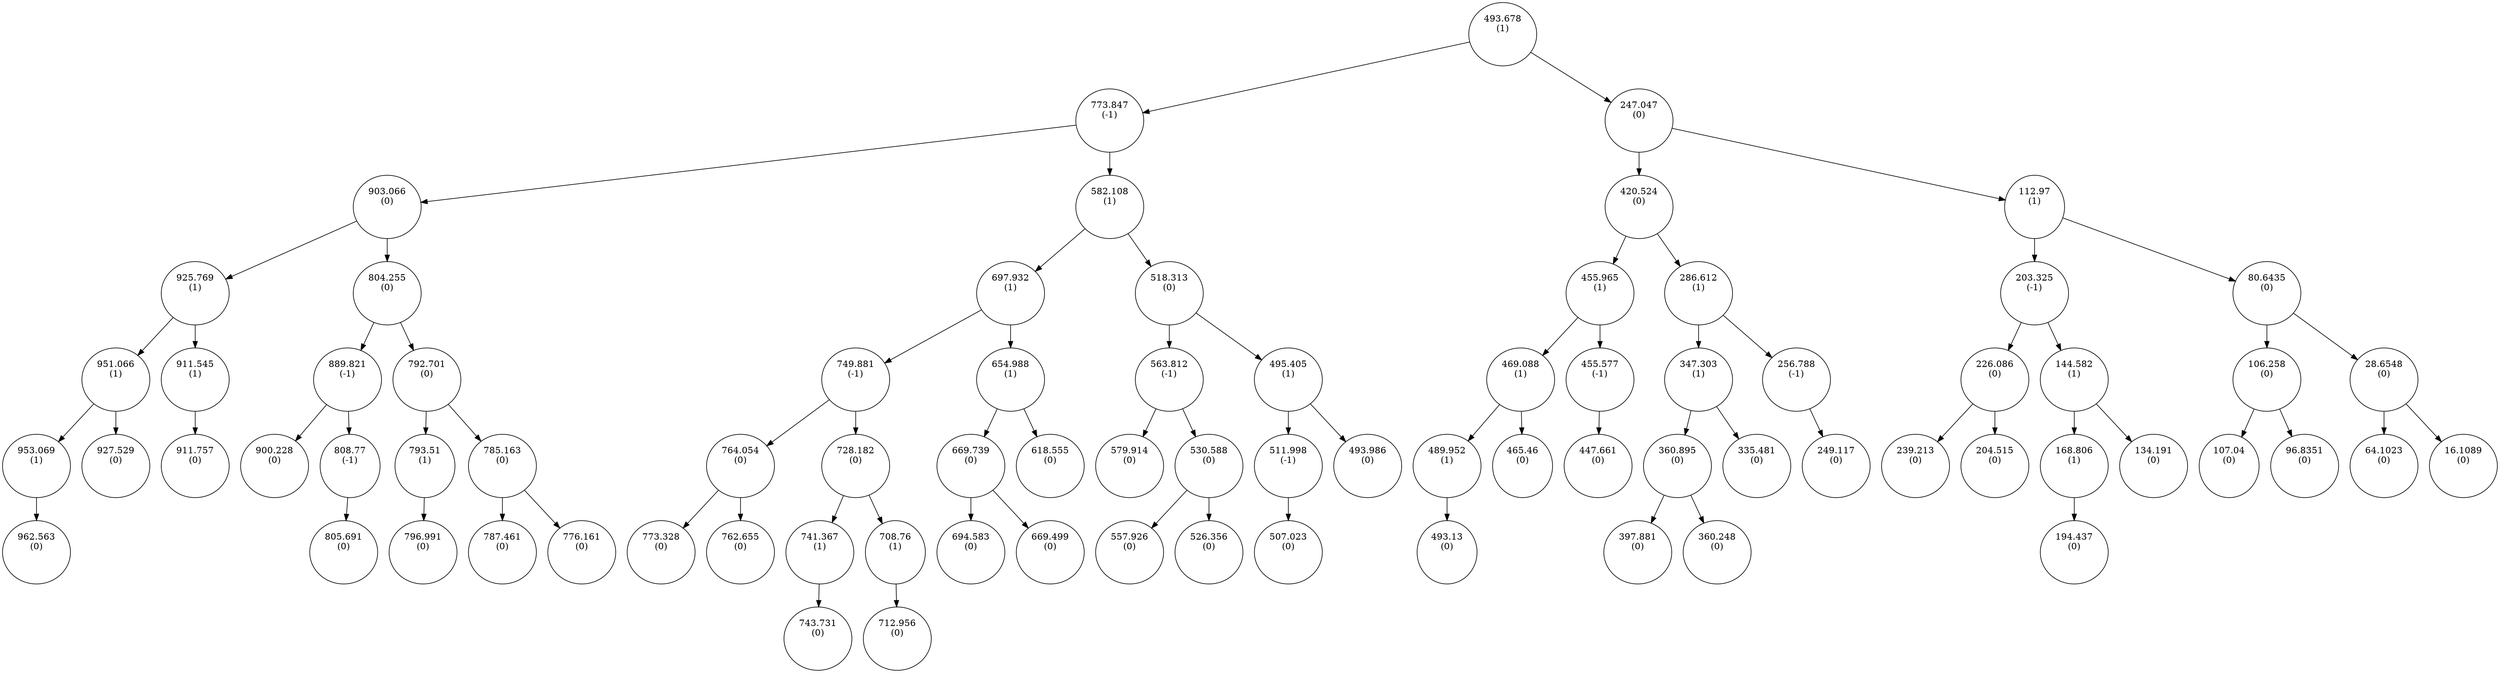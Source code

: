 digraph AVLTree {
    node397 [label="493.678\n(1)\n\n\n"];
    node398 [label="773.847\n(-1)\n\n\n"];
    node399 [label="903.066\n(0)\n\n\n"];
    node400 [label="925.769\n(1)\n\n\n"];
    node401 [label="951.066\n(1)\n\n\n"];
    node402 [label="953.069\n(1)\n\n\n"];
    node403 [label="962.563\n(0)\n\n\n"];
    node402 -> node403;
    node401 -> node402;
    node404 [label="927.529\n(0)\n\n\n"];
    node401 -> node404;
    node400 -> node401;
    node405 [label="911.545\n(1)\n\n\n"];
    node406 [label="911.757\n(0)\n\n\n"];
    node405 -> node406;
    node400 -> node405;
    node399 -> node400;
    node407 [label="804.255\n(0)\n\n\n"];
    node408 [label="889.821\n(-1)\n\n\n"];
    node409 [label="900.228\n(0)\n\n\n"];
    node408 -> node409;
    node410 [label="808.77\n(-1)\n\n\n"];
    node411 [label="805.691\n(0)\n\n\n"];
    node410 -> node411;
    node408 -> node410;
    node407 -> node408;
    node412 [label="792.701\n(0)\n\n\n"];
    node413 [label="793.51\n(1)\n\n\n"];
    node414 [label="796.991\n(0)\n\n\n"];
    node413 -> node414;
    node412 -> node413;
    node415 [label="785.163\n(0)\n\n\n"];
    node416 [label="787.461\n(0)\n\n\n"];
    node415 -> node416;
    node417 [label="776.161\n(0)\n\n\n"];
    node415 -> node417;
    node412 -> node415;
    node407 -> node412;
    node399 -> node407;
    node398 -> node399;
    node418 [label="582.108\n(1)\n\n\n"];
    node419 [label="697.932\n(1)\n\n\n"];
    node420 [label="749.881\n(-1)\n\n\n"];
    node421 [label="764.054\n(0)\n\n\n"];
    node422 [label="773.328\n(0)\n\n\n"];
    node421 -> node422;
    node423 [label="762.655\n(0)\n\n\n"];
    node421 -> node423;
    node420 -> node421;
    node424 [label="728.182\n(0)\n\n\n"];
    node425 [label="741.367\n(1)\n\n\n"];
    node426 [label="743.731\n(0)\n\n\n"];
    node425 -> node426;
    node424 -> node425;
    node427 [label="708.76\n(1)\n\n\n"];
    node428 [label="712.956\n(0)\n\n\n"];
    node427 -> node428;
    node424 -> node427;
    node420 -> node424;
    node419 -> node420;
    node429 [label="654.988\n(1)\n\n\n"];
    node430 [label="669.739\n(0)\n\n\n"];
    node431 [label="694.583\n(0)\n\n\n"];
    node430 -> node431;
    node432 [label="669.499\n(0)\n\n\n"];
    node430 -> node432;
    node429 -> node430;
    node433 [label="618.555\n(0)\n\n\n"];
    node429 -> node433;
    node419 -> node429;
    node418 -> node419;
    node434 [label="518.313\n(0)\n\n\n"];
    node435 [label="563.812\n(-1)\n\n\n"];
    node436 [label="579.914\n(0)\n\n\n"];
    node435 -> node436;
    node437 [label="530.588\n(0)\n\n\n"];
    node438 [label="557.926\n(0)\n\n\n"];
    node437 -> node438;
    node439 [label="526.356\n(0)\n\n\n"];
    node437 -> node439;
    node435 -> node437;
    node434 -> node435;
    node440 [label="495.405\n(1)\n\n\n"];
    node441 [label="511.998\n(-1)\n\n\n"];
    node442 [label="507.023\n(0)\n\n\n"];
    node441 -> node442;
    node440 -> node441;
    node443 [label="493.986\n(0)\n\n\n"];
    node440 -> node443;
    node434 -> node440;
    node418 -> node434;
    node398 -> node418;
    node397 -> node398;
    node444 [label="247.047\n(0)\n\n\n"];
    node445 [label="420.524\n(0)\n\n\n"];
    node446 [label="455.965\n(1)\n\n\n"];
    node447 [label="469.088\n(1)\n\n\n"];
    node448 [label="489.952\n(1)\n\n\n"];
    node449 [label="493.13\n(0)\n\n\n"];
    node448 -> node449;
    node447 -> node448;
    node450 [label="465.46\n(0)\n\n\n"];
    node447 -> node450;
    node446 -> node447;
    node451 [label="455.577\n(-1)\n\n\n"];
    node452 [label="447.661\n(0)\n\n\n"];
    node451 -> node452;
    node446 -> node451;
    node445 -> node446;
    node453 [label="286.612\n(1)\n\n\n"];
    node454 [label="347.303\n(1)\n\n\n"];
    node455 [label="360.895\n(0)\n\n\n"];
    node456 [label="397.881\n(0)\n\n\n"];
    node455 -> node456;
    node457 [label="360.248\n(0)\n\n\n"];
    node455 -> node457;
    node454 -> node455;
    node458 [label="335.481\n(0)\n\n\n"];
    node454 -> node458;
    node453 -> node454;
    node459 [label="256.788\n(-1)\n\n\n"];
    node460 [label="249.117\n(0)\n\n\n"];
    node459 -> node460;
    node453 -> node459;
    node445 -> node453;
    node444 -> node445;
    node461 [label="112.97\n(1)\n\n\n"];
    node462 [label="203.325\n(-1)\n\n\n"];
    node463 [label="226.086\n(0)\n\n\n"];
    node464 [label="239.213\n(0)\n\n\n"];
    node463 -> node464;
    node465 [label="204.515\n(0)\n\n\n"];
    node463 -> node465;
    node462 -> node463;
    node466 [label="144.582\n(1)\n\n\n"];
    node467 [label="168.806\n(1)\n\n\n"];
    node468 [label="194.437\n(0)\n\n\n"];
    node467 -> node468;
    node466 -> node467;
    node469 [label="134.191\n(0)\n\n\n"];
    node466 -> node469;
    node462 -> node466;
    node461 -> node462;
    node470 [label="80.6435\n(0)\n\n\n"];
    node471 [label="106.258\n(0)\n\n\n"];
    node472 [label="107.04\n(0)\n\n\n"];
    node471 -> node472;
    node473 [label="96.8351\n(0)\n\n\n"];
    node471 -> node473;
    node470 -> node471;
    node474 [label="28.6548\n(0)\n\n\n"];
    node475 [label="64.1023\n(0)\n\n\n"];
    node474 -> node475;
    node476 [label="16.1089\n(0)\n\n\n"];
    node474 -> node476;
    node470 -> node474;
    node461 -> node470;
    node444 -> node461;
    node397 -> node444;
}
